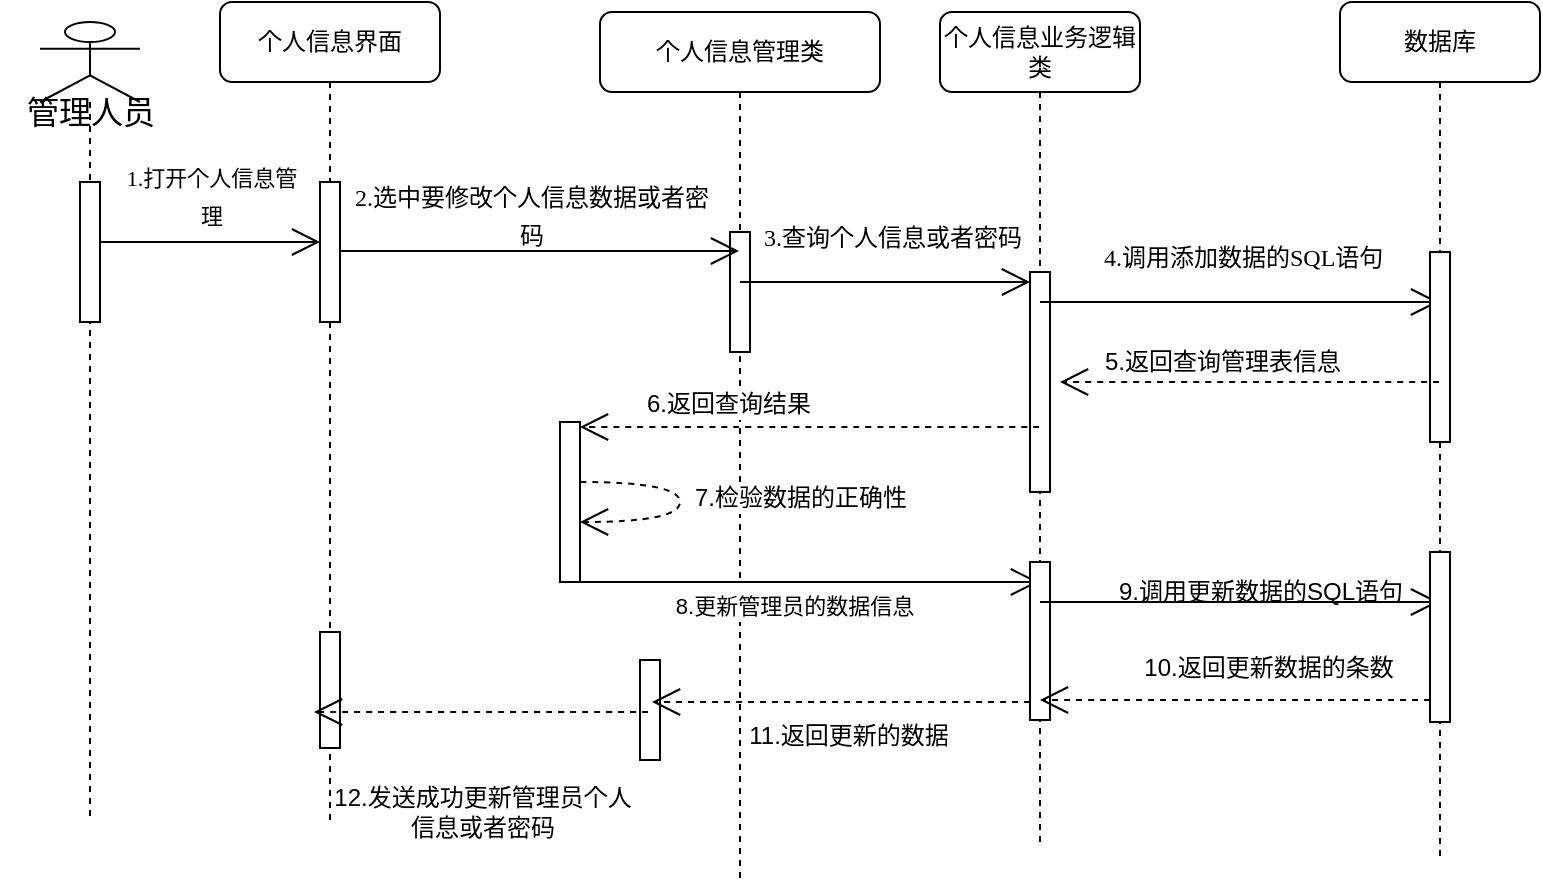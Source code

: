 <mxfile version="21.2.3" type="github">
  <diagram name="Page-1" id="13e1069c-82ec-6db2-03f1-153e76fe0fe0">
    <mxGraphModel dx="998" dy="487" grid="0" gridSize="10" guides="1" tooltips="1" connect="1" arrows="1" fold="1" page="1" pageScale="1" pageWidth="1100" pageHeight="850" background="none" math="0" shadow="0">
      <root>
        <mxCell id="0" />
        <mxCell id="1" parent="0" />
        <mxCell id="7baba1c4bc27f4b0-2" value="个人信息管理类" style="shape=umlLifeline;perimeter=lifelinePerimeter;whiteSpace=wrap;html=1;container=1;collapsible=0;recursiveResize=0;outlineConnect=0;rounded=1;shadow=0;comic=0;labelBackgroundColor=none;strokeWidth=1;fontFamily=Verdana;fontSize=12;align=center;" parent="1" vertex="1">
          <mxGeometry x="300" y="75" width="140" height="435" as="geometry" />
        </mxCell>
        <mxCell id="7baba1c4bc27f4b0-10" value="" style="html=1;points=[];perimeter=orthogonalPerimeter;rounded=0;shadow=0;comic=0;labelBackgroundColor=none;strokeWidth=1;fontFamily=Verdana;fontSize=12;align=center;" parent="7baba1c4bc27f4b0-2" vertex="1">
          <mxGeometry x="65" y="110" width="10" height="60" as="geometry" />
        </mxCell>
        <mxCell id="3fmQPRALQ03_wHgVez8e-5" value="" style="endArrow=open;endFill=1;endSize=12;html=1;rounded=0;fontSize=12;curved=1;" edge="1" parent="7baba1c4bc27f4b0-2">
          <mxGeometry width="160" relative="1" as="geometry">
            <mxPoint x="70" y="135" as="sourcePoint" />
            <mxPoint x="215" y="135" as="targetPoint" />
          </mxGeometry>
        </mxCell>
        <mxCell id="3fmQPRALQ03_wHgVez8e-19" value="" style="endArrow=open;endFill=1;endSize=12;html=1;rounded=0;fontSize=12;curved=1;" edge="1" parent="7baba1c4bc27f4b0-2" target="7baba1c4bc27f4b0-3">
          <mxGeometry width="160" relative="1" as="geometry">
            <mxPoint x="-10" y="285" as="sourcePoint" />
            <mxPoint x="150" y="285" as="targetPoint" />
          </mxGeometry>
        </mxCell>
        <mxCell id="3fmQPRALQ03_wHgVez8e-20" value="&lt;font style=&quot;font-size: 11px;&quot;&gt;8.更新管理员的数据信息&lt;/font&gt;" style="edgeLabel;html=1;align=center;verticalAlign=middle;resizable=0;points=[];fontSize=16;" vertex="1" connectable="0" parent="3fmQPRALQ03_wHgVez8e-19">
          <mxGeometry x="-0.223" y="1" relative="1" as="geometry">
            <mxPoint x="18" y="11" as="offset" />
          </mxGeometry>
        </mxCell>
        <mxCell id="3fmQPRALQ03_wHgVez8e-27" value="" style="html=1;points=[];perimeter=orthogonalPerimeter;outlineConnect=0;targetShapes=umlLifeline;portConstraint=eastwest;newEdgeStyle={&quot;edgeStyle&quot;:&quot;elbowEdgeStyle&quot;,&quot;elbow&quot;:&quot;vertical&quot;,&quot;curved&quot;:0,&quot;rounded&quot;:0};fontSize=16;" vertex="1" parent="7baba1c4bc27f4b0-2">
          <mxGeometry x="20" y="324" width="10" height="50" as="geometry" />
        </mxCell>
        <mxCell id="3fmQPRALQ03_wHgVez8e-29" value="11.返回更新的数据" style="endArrow=open;endSize=12;dashed=1;html=1;rounded=0;fontSize=12;curved=1;" edge="1" parent="7baba1c4bc27f4b0-2">
          <mxGeometry x="-0.005" y="17" width="160" relative="1" as="geometry">
            <mxPoint x="221" y="345" as="sourcePoint" />
            <mxPoint x="26" y="345" as="targetPoint" />
            <Array as="points">
              <mxPoint x="162" y="345" />
            </Array>
            <mxPoint as="offset" />
          </mxGeometry>
        </mxCell>
        <mxCell id="7baba1c4bc27f4b0-3" value="个人信息业务逻辑类" style="shape=umlLifeline;perimeter=lifelinePerimeter;whiteSpace=wrap;html=1;container=1;collapsible=0;recursiveResize=0;outlineConnect=0;rounded=1;shadow=0;comic=0;labelBackgroundColor=none;strokeWidth=1;fontFamily=Verdana;fontSize=12;align=center;" parent="1" vertex="1">
          <mxGeometry x="470" y="75" width="100" height="415" as="geometry" />
        </mxCell>
        <mxCell id="7baba1c4bc27f4b0-13" value="" style="html=1;points=[];perimeter=orthogonalPerimeter;rounded=0;shadow=0;comic=0;labelBackgroundColor=none;strokeWidth=1;fontFamily=Verdana;fontSize=12;align=center;" parent="7baba1c4bc27f4b0-3" vertex="1">
          <mxGeometry x="45" y="130" width="10" height="110" as="geometry" />
        </mxCell>
        <mxCell id="3fmQPRALQ03_wHgVez8e-4" value="" style="endArrow=open;endFill=1;endSize=12;html=1;rounded=0;fontSize=12;curved=1;" edge="1" parent="7baba1c4bc27f4b0-3" target="7baba1c4bc27f4b0-4">
          <mxGeometry width="160" relative="1" as="geometry">
            <mxPoint x="50" y="145" as="sourcePoint" />
            <mxPoint x="210" y="145" as="targetPoint" />
          </mxGeometry>
        </mxCell>
        <mxCell id="3fmQPRALQ03_wHgVez8e-22" value="" style="html=1;points=[];perimeter=orthogonalPerimeter;outlineConnect=0;targetShapes=umlLifeline;portConstraint=eastwest;newEdgeStyle={&quot;edgeStyle&quot;:&quot;elbowEdgeStyle&quot;,&quot;elbow&quot;:&quot;vertical&quot;,&quot;curved&quot;:0,&quot;rounded&quot;:0};fontSize=16;" vertex="1" parent="7baba1c4bc27f4b0-3">
          <mxGeometry x="45" y="275" width="10" height="79" as="geometry" />
        </mxCell>
        <mxCell id="3fmQPRALQ03_wHgVez8e-25" value="" style="endArrow=open;endFill=1;endSize=12;html=1;rounded=0;fontSize=12;curved=1;" edge="1" parent="7baba1c4bc27f4b0-3" target="7baba1c4bc27f4b0-4">
          <mxGeometry width="160" relative="1" as="geometry">
            <mxPoint x="50" y="295" as="sourcePoint" />
            <mxPoint x="210" y="295" as="targetPoint" />
          </mxGeometry>
        </mxCell>
        <mxCell id="7baba1c4bc27f4b0-4" value="数据库" style="shape=umlLifeline;perimeter=lifelinePerimeter;whiteSpace=wrap;html=1;container=1;collapsible=0;recursiveResize=0;outlineConnect=0;rounded=1;shadow=0;comic=0;labelBackgroundColor=none;strokeWidth=1;fontFamily=Verdana;fontSize=12;align=center;" parent="1" vertex="1">
          <mxGeometry x="670" y="70" width="100" height="430" as="geometry" />
        </mxCell>
        <mxCell id="7baba1c4bc27f4b0-16" value="" style="html=1;points=[];perimeter=orthogonalPerimeter;rounded=0;shadow=0;comic=0;labelBackgroundColor=none;strokeWidth=1;fontFamily=Verdana;fontSize=12;align=center;" parent="7baba1c4bc27f4b0-4" vertex="1">
          <mxGeometry x="45" y="125" width="10" height="95" as="geometry" />
        </mxCell>
        <mxCell id="3fmQPRALQ03_wHgVez8e-23" value="" style="html=1;points=[];perimeter=orthogonalPerimeter;outlineConnect=0;targetShapes=umlLifeline;portConstraint=eastwest;newEdgeStyle={&quot;edgeStyle&quot;:&quot;elbowEdgeStyle&quot;,&quot;elbow&quot;:&quot;vertical&quot;,&quot;curved&quot;:0,&quot;rounded&quot;:0};fontSize=16;" vertex="1" parent="7baba1c4bc27f4b0-4">
          <mxGeometry x="45" y="275" width="10" height="85" as="geometry" />
        </mxCell>
        <mxCell id="7baba1c4bc27f4b0-8" value="个人信息界面" style="shape=umlLifeline;perimeter=lifelinePerimeter;whiteSpace=wrap;html=1;container=1;collapsible=0;recursiveResize=0;outlineConnect=0;rounded=1;shadow=0;comic=0;labelBackgroundColor=none;strokeWidth=1;fontFamily=Verdana;fontSize=12;align=center;" parent="1" vertex="1">
          <mxGeometry x="110" y="70" width="110" height="410" as="geometry" />
        </mxCell>
        <mxCell id="7baba1c4bc27f4b0-9" value="" style="html=1;points=[];perimeter=orthogonalPerimeter;rounded=0;shadow=0;comic=0;labelBackgroundColor=none;strokeWidth=1;fontFamily=Verdana;fontSize=12;align=center;" parent="7baba1c4bc27f4b0-8" vertex="1">
          <mxGeometry x="50" y="90" width="10" height="70" as="geometry" />
        </mxCell>
        <mxCell id="3fmQPRALQ03_wHgVez8e-6" value="" style="endArrow=open;endFill=1;endSize=12;html=1;rounded=0;fontSize=12;curved=1;" edge="1" parent="7baba1c4bc27f4b0-8" target="7baba1c4bc27f4b0-2">
          <mxGeometry width="160" relative="1" as="geometry">
            <mxPoint x="60" y="124.5" as="sourcePoint" />
            <mxPoint x="220" y="124.5" as="targetPoint" />
          </mxGeometry>
        </mxCell>
        <mxCell id="3fmQPRALQ03_wHgVez8e-7" value="" style="endArrow=open;endFill=1;endSize=12;html=1;rounded=0;fontSize=12;curved=1;" edge="1" parent="7baba1c4bc27f4b0-8">
          <mxGeometry width="160" relative="1" as="geometry">
            <mxPoint x="-60" y="120" as="sourcePoint" />
            <mxPoint x="50" y="120" as="targetPoint" />
            <Array as="points">
              <mxPoint x="-60" y="120" />
            </Array>
          </mxGeometry>
        </mxCell>
        <mxCell id="o-sgw39kwa4JU8p-iWWu-12" value="&lt;div style=&quot;text-align: center;&quot;&gt;&lt;span style=&quot;background-color: initial;&quot;&gt;&lt;font style=&quot;font-size: 11px;&quot; face=&quot;Verdana&quot;&gt;1.打开个人信息管理&lt;/font&gt;&lt;/span&gt;&lt;/div&gt;" style="text;whiteSpace=wrap;html=1;fontSize=16;" parent="7baba1c4bc27f4b0-8" vertex="1">
          <mxGeometry x="-50" y="70" width="90" height="30" as="geometry" />
        </mxCell>
        <mxCell id="3fmQPRALQ03_wHgVez8e-1" style="edgeStyle=none;curved=1;rounded=0;orthogonalLoop=1;jettySize=auto;html=1;exitX=0.5;exitY=1;exitDx=0;exitDy=0;fontSize=12;startSize=8;endSize=8;" edge="1" parent="7baba1c4bc27f4b0-8" source="o-sgw39kwa4JU8p-iWWu-12" target="o-sgw39kwa4JU8p-iWWu-12">
          <mxGeometry relative="1" as="geometry" />
        </mxCell>
        <mxCell id="3fmQPRALQ03_wHgVez8e-24" value="" style="html=1;points=[];perimeter=orthogonalPerimeter;outlineConnect=0;targetShapes=umlLifeline;portConstraint=eastwest;newEdgeStyle={&quot;edgeStyle&quot;:&quot;elbowEdgeStyle&quot;,&quot;elbow&quot;:&quot;vertical&quot;,&quot;curved&quot;:0,&quot;rounded&quot;:0};fontSize=16;" vertex="1" parent="7baba1c4bc27f4b0-8">
          <mxGeometry x="50" y="315" width="10" height="58" as="geometry" />
        </mxCell>
        <mxCell id="3fmQPRALQ03_wHgVez8e-30" value="12.发送成功更新管理员个人&lt;br&gt;信息或者密码" style="endArrow=open;endSize=12;dashed=1;html=1;rounded=0;fontSize=12;curved=1;" edge="1" parent="7baba1c4bc27f4b0-8">
          <mxGeometry x="-0.006" y="50" width="160" relative="1" as="geometry">
            <mxPoint x="214" y="355" as="sourcePoint" />
            <mxPoint x="47" y="355" as="targetPoint" />
            <Array as="points">
              <mxPoint x="183" y="355" />
            </Array>
            <mxPoint as="offset" />
          </mxGeometry>
        </mxCell>
        <mxCell id="o-sgw39kwa4JU8p-iWWu-2" value="" style="shape=umlLifeline;perimeter=lifelinePerimeter;whiteSpace=wrap;html=1;container=1;dropTarget=0;collapsible=0;recursiveResize=0;outlineConnect=0;portConstraint=eastwest;newEdgeStyle={&quot;edgeStyle&quot;:&quot;elbowEdgeStyle&quot;,&quot;elbow&quot;:&quot;vertical&quot;,&quot;curved&quot;:0,&quot;rounded&quot;:0};participant=umlActor;fontSize=16;" parent="1" vertex="1">
          <mxGeometry x="20" y="80" width="50" height="400" as="geometry" />
        </mxCell>
        <mxCell id="o-sgw39kwa4JU8p-iWWu-4" value="" style="html=1;points=[];perimeter=orthogonalPerimeter;outlineConnect=0;targetShapes=umlLifeline;portConstraint=eastwest;newEdgeStyle={&quot;edgeStyle&quot;:&quot;elbowEdgeStyle&quot;,&quot;elbow&quot;:&quot;vertical&quot;,&quot;curved&quot;:0,&quot;rounded&quot;:0};fontSize=16;" parent="o-sgw39kwa4JU8p-iWWu-2" vertex="1">
          <mxGeometry x="20" y="80" width="10" height="70" as="geometry" />
        </mxCell>
        <mxCell id="o-sgw39kwa4JU8p-iWWu-3" value="管理人员" style="text;html=1;align=center;verticalAlign=middle;resizable=0;points=[];autosize=1;strokeColor=none;fillColor=none;fontSize=16;" parent="1" vertex="1">
          <mxGeometry y="110" width="90" height="30" as="geometry" />
        </mxCell>
        <mxCell id="o-sgw39kwa4JU8p-iWWu-13" value="&lt;div style=&quot;text-align: center;&quot;&gt;&lt;font face=&quot;Verdana&quot;&gt;&lt;span style=&quot;font-size: 12px;&quot;&gt;2.选中要修改个人信息数据或者密码&lt;/span&gt;&lt;/font&gt;&lt;/div&gt;" style="text;whiteSpace=wrap;html=1;fontSize=16;" parent="1" vertex="1">
          <mxGeometry x="170" y="150" width="190" height="30" as="geometry" />
        </mxCell>
        <mxCell id="o-sgw39kwa4JU8p-iWWu-14" value="&lt;div style=&quot;text-align: center;&quot;&gt;&lt;span style=&quot;background-color: initial; font-size: 12px;&quot;&gt;&lt;font face=&quot;Verdana&quot;&gt;3.查询个人信息或者密码&lt;/font&gt;&lt;/span&gt;&lt;/div&gt;" style="text;whiteSpace=wrap;html=1;fontSize=16;" parent="1" vertex="1">
          <mxGeometry x="380" y="170" width="140" height="40" as="geometry" />
        </mxCell>
        <mxCell id="3fmQPRALQ03_wHgVez8e-3" value="5.返回查询管理表信息" style="endArrow=open;endSize=12;dashed=1;html=1;rounded=0;fontSize=12;curved=1;" edge="1" parent="1" source="7baba1c4bc27f4b0-4">
          <mxGeometry x="0.156" y="-10" width="160" relative="1" as="geometry">
            <mxPoint x="640" y="310" as="sourcePoint" />
            <mxPoint x="530" y="260" as="targetPoint" />
            <Array as="points">
              <mxPoint x="630" y="260" />
            </Array>
            <mxPoint x="1" as="offset" />
          </mxGeometry>
        </mxCell>
        <mxCell id="o-sgw39kwa4JU8p-iWWu-17" value="&lt;div style=&quot;text-align: center;&quot;&gt;&lt;font face=&quot;Verdana&quot;&gt;&lt;span style=&quot;font-size: 12px;&quot;&gt;4.调用添加数据的SQL语句&lt;/span&gt;&lt;/font&gt;&lt;/div&gt;" style="text;whiteSpace=wrap;html=1;fontSize=16;" parent="1" vertex="1">
          <mxGeometry x="550" y="180" width="150" height="40" as="geometry" />
        </mxCell>
        <mxCell id="3fmQPRALQ03_wHgVez8e-12" value="" style="html=1;points=[];perimeter=orthogonalPerimeter;outlineConnect=0;targetShapes=umlLifeline;portConstraint=eastwest;newEdgeStyle={&quot;edgeStyle&quot;:&quot;elbowEdgeStyle&quot;,&quot;elbow&quot;:&quot;vertical&quot;,&quot;curved&quot;:0,&quot;rounded&quot;:0};fontSize=16;" vertex="1" parent="1">
          <mxGeometry x="280" y="280" width="10" height="80" as="geometry" />
        </mxCell>
        <mxCell id="3fmQPRALQ03_wHgVez8e-13" value="6.返回查询结果" style="endArrow=open;endSize=12;dashed=1;html=1;rounded=0;fontSize=12;curved=1;" edge="1" parent="1" source="7baba1c4bc27f4b0-3" target="3fmQPRALQ03_wHgVez8e-12">
          <mxGeometry x="0.359" y="-12" width="160" relative="1" as="geometry">
            <mxPoint x="160" y="490" as="sourcePoint" />
            <mxPoint x="320" y="490" as="targetPoint" />
            <Array as="points" />
            <mxPoint as="offset" />
          </mxGeometry>
        </mxCell>
        <mxCell id="3fmQPRALQ03_wHgVez8e-18" value="7.检验数据的正确性" style="endArrow=open;endSize=12;dashed=1;html=1;rounded=0;fontSize=12;curved=1;" edge="1" parent="1" source="3fmQPRALQ03_wHgVez8e-12" target="3fmQPRALQ03_wHgVez8e-12">
          <mxGeometry x="-0.033" y="60" width="160" relative="1" as="geometry">
            <mxPoint x="230" y="430" as="sourcePoint" />
            <mxPoint x="300" y="430" as="targetPoint" />
            <Array as="points">
              <mxPoint x="340" y="320" />
            </Array>
            <mxPoint as="offset" />
          </mxGeometry>
        </mxCell>
        <mxCell id="3fmQPRALQ03_wHgVez8e-26" value="&lt;font style=&quot;font-size: 12px;&quot;&gt;9.调用更新数据的SQL语句&lt;/font&gt;" style="text;html=1;align=center;verticalAlign=middle;resizable=0;points=[];autosize=1;strokeColor=none;fillColor=none;fontSize=16;" vertex="1" parent="1">
          <mxGeometry x="545" y="348" width="170" height="30" as="geometry" />
        </mxCell>
        <mxCell id="3fmQPRALQ03_wHgVez8e-28" value="10.返回更新数据的条数" style="endArrow=open;endSize=12;dashed=1;html=1;rounded=0;fontSize=12;curved=1;" edge="1" parent="1" source="3fmQPRALQ03_wHgVez8e-23" target="7baba1c4bc27f4b0-3">
          <mxGeometry x="-0.171" y="-16" width="160" relative="1" as="geometry">
            <mxPoint x="534" y="454" as="sourcePoint" />
            <mxPoint x="694" y="454" as="targetPoint" />
            <Array as="points">
              <mxPoint x="656" y="419" />
            </Array>
            <mxPoint as="offset" />
          </mxGeometry>
        </mxCell>
      </root>
    </mxGraphModel>
  </diagram>
</mxfile>
